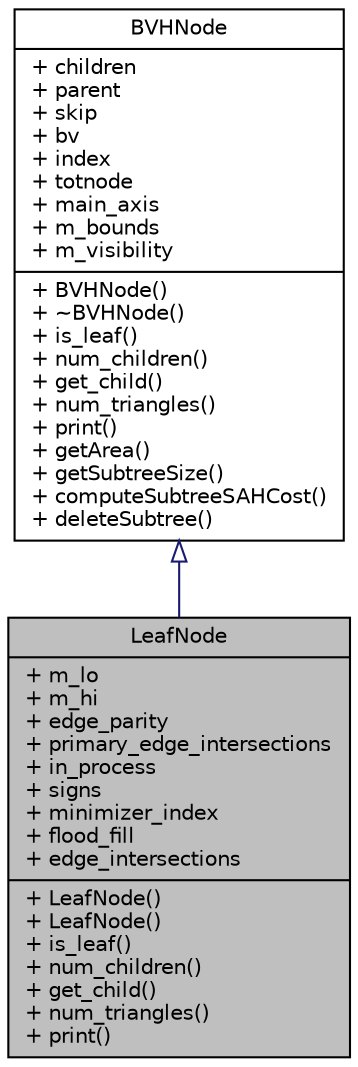 digraph G
{
  edge [fontname="Helvetica",fontsize="10",labelfontname="Helvetica",labelfontsize="10"];
  node [fontname="Helvetica",fontsize="10",shape=record];
  Node1 [label="{LeafNode\n|+ m_lo\l+ m_hi\l+ edge_parity\l+ primary_edge_intersections\l+ in_process\l+ signs\l+ minimizer_index\l+ flood_fill\l+ edge_intersections\l|+ LeafNode()\l+ LeafNode()\l+ is_leaf()\l+ num_children()\l+ get_child()\l+ num_triangles()\l+ print()\l}",height=0.2,width=0.4,color="black", fillcolor="grey75", style="filled" fontcolor="black"];
  Node2 -> Node1 [dir=back,color="midnightblue",fontsize="10",style="solid",arrowtail="empty",fontname="Helvetica"];
  Node2 [label="{BVHNode\n|+ children\l+ parent\l+ skip\l+ bv\l+ index\l+ totnode\l+ main_axis\l+ m_bounds\l+ m_visibility\l|+ BVHNode()\l+ ~BVHNode()\l+ is_leaf()\l+ num_children()\l+ get_child()\l+ num_triangles()\l+ print()\l+ getArea()\l+ getSubtreeSize()\l+ computeSubtreeSAHCost()\l+ deleteSubtree()\l}",height=0.2,width=0.4,color="black", fillcolor="white", style="filled",URL="$d4/d59/structBVHNode.html"];
}
